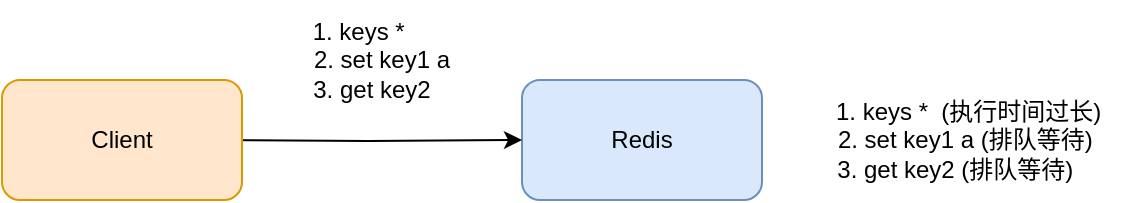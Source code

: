 <mxfile version="14.2.7" type="github">
  <diagram id="QkE70ecwvoWwlbfHRQDF" name="Page-1">
    <mxGraphModel dx="946" dy="536" grid="1" gridSize="10" guides="1" tooltips="1" connect="1" arrows="1" fold="1" page="1" pageScale="1" pageWidth="827" pageHeight="1169" math="0" shadow="0">
      <root>
        <mxCell id="0" />
        <mxCell id="1" parent="0" />
        <mxCell id="-rR85xrTGjNECqCwPGyY-2" value="Redis" style="rounded=1;whiteSpace=wrap;html=1;fillColor=#dae8fc;strokeColor=#6c8ebf;" vertex="1" parent="1">
          <mxGeometry x="330" y="190" width="120" height="60" as="geometry" />
        </mxCell>
        <mxCell id="-rR85xrTGjNECqCwPGyY-5" style="edgeStyle=orthogonalEdgeStyle;rounded=0;orthogonalLoop=1;jettySize=auto;html=1;exitX=0.875;exitY=0.5;exitDx=0;exitDy=0;exitPerimeter=0;entryX=0;entryY=0.5;entryDx=0;entryDy=0;" edge="1" parent="1" target="-rR85xrTGjNECqCwPGyY-2">
          <mxGeometry relative="1" as="geometry">
            <mxPoint x="175" y="220" as="sourcePoint" />
          </mxGeometry>
        </mxCell>
        <mxCell id="-rR85xrTGjNECqCwPGyY-6" value="Client" style="rounded=1;whiteSpace=wrap;html=1;fillColor=#ffe6cc;strokeColor=#d79b00;" vertex="1" parent="1">
          <mxGeometry x="70" y="190" width="120" height="60" as="geometry" />
        </mxCell>
        <mxCell id="-rR85xrTGjNECqCwPGyY-7" value="1. keys *&amp;nbsp; &amp;nbsp; &amp;nbsp; &amp;nbsp;&lt;br&gt;2. set key1 a&lt;br&gt;3. get key2&amp;nbsp; &amp;nbsp;" style="text;html=1;strokeColor=none;fillColor=none;align=center;verticalAlign=middle;whiteSpace=wrap;rounded=0;" vertex="1" parent="1">
          <mxGeometry x="200" y="150" width="120" height="60" as="geometry" />
        </mxCell>
        <mxCell id="-rR85xrTGjNECqCwPGyY-8" value="1. keys *&amp;nbsp; (执行时间过长)&amp;nbsp;&lt;br&gt;2. set key1 a (排队等待)&amp;nbsp;&amp;nbsp;&lt;br&gt;3. get key2 (排队等待)&amp;nbsp; &amp;nbsp; &amp;nbsp;" style="text;html=1;strokeColor=none;fillColor=none;align=center;verticalAlign=middle;whiteSpace=wrap;rounded=0;" vertex="1" parent="1">
          <mxGeometry x="470" y="195" width="170" height="50" as="geometry" />
        </mxCell>
      </root>
    </mxGraphModel>
  </diagram>
</mxfile>
